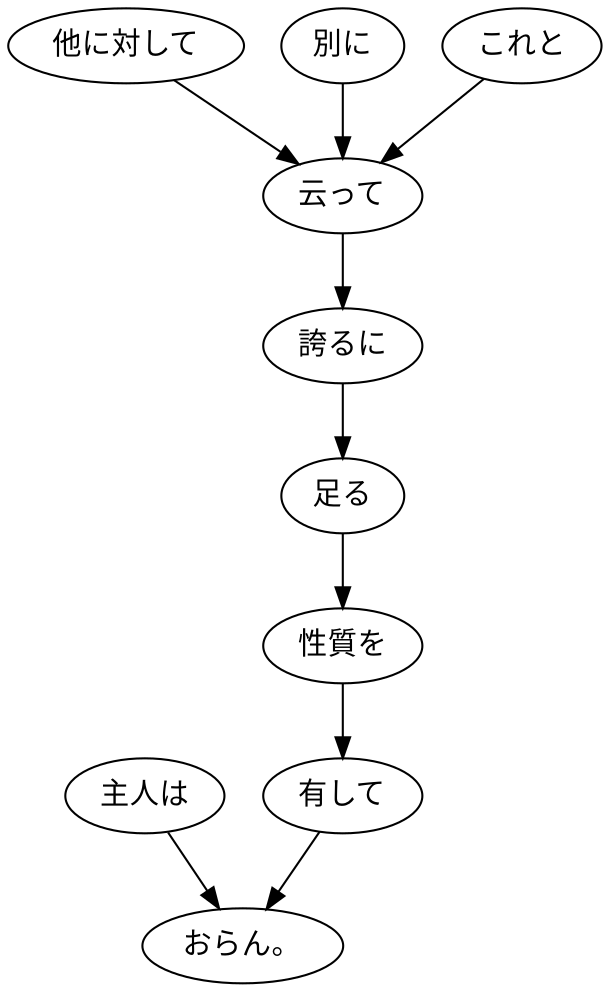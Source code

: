 digraph graph4916 {
	node0 [label="主人は"];
	node1 [label="他に対して"];
	node2 [label="別に"];
	node3 [label="これと"];
	node4 [label="云って"];
	node5 [label="誇るに"];
	node6 [label="足る"];
	node7 [label="性質を"];
	node8 [label="有して"];
	node9 [label="おらん。"];
	node0 -> node9;
	node1 -> node4;
	node2 -> node4;
	node3 -> node4;
	node4 -> node5;
	node5 -> node6;
	node6 -> node7;
	node7 -> node8;
	node8 -> node9;
}
